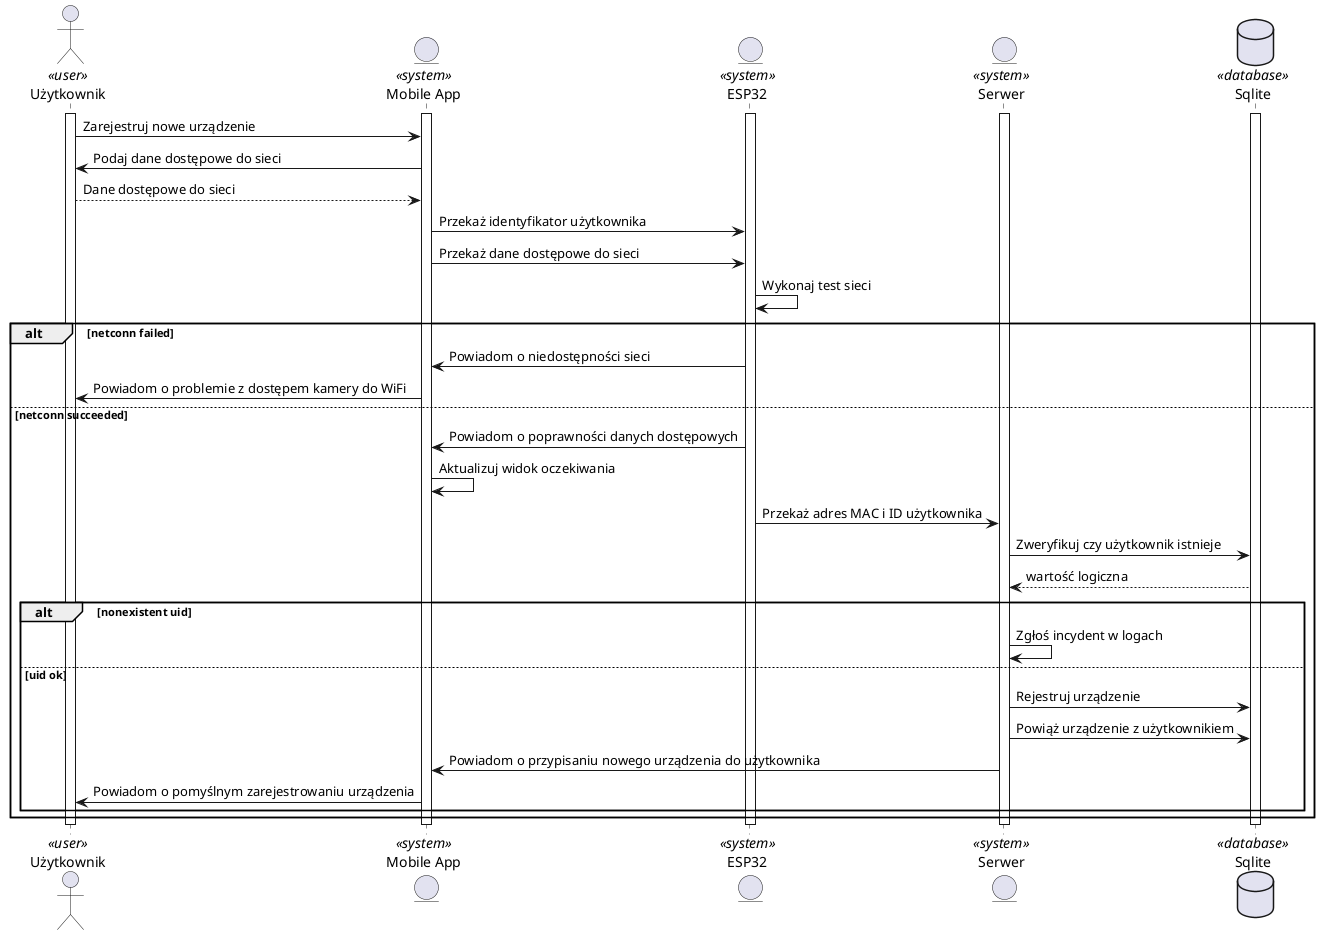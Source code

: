 @startuml

actor Użytkownik as User << user >> 
entity "Mobile App" as MobileApp << system >>
entity ESP32 as Esp32 << system >>
entity Serwer as Server << system >>
database Sqlite as Database << database >>

activate User
activate MobileApp
activate Esp32
activate Server
activate Database

'activate/deactivate with alts is pain in the a$$
'activate User
'activate MobileApp
User -> MobileApp : Zarejestruj nowe urządzenie
MobileApp -> User : Podaj dane dostępowe do sieci
User --> MobileApp : Dane dostępowe do sieci
'deactivate User
'activate Esp32
MobileApp -> Esp32 : Przekaż identyfikator użytkownika
MobileApp -> Esp32 : Przekaż dane dostępowe do sieci
'deactivate MobileApp
'deactivate Esp32
Esp32 -> Esp32 : Wykonaj test sieci
alt netconn failed
    'activate Server
    'activate MobileApp
    Esp32 -> MobileApp : Powiadom o niedostępności sieci
    'deactivate Esp32
    'activate User
    MobileApp -> User : Powiadom o problemie z dostępem kamery do WiFi
    'deactivate MobileApp
    'deactivate User
else netconn succeeded
    'activate Esp32
    'activate MobileApp
    Esp32 -> MobileApp : Powiadom o poprawności danych dostępowych
    'deactivate Esp32
    MobileApp -> MobileApp : Aktualizuj widok oczekiwania
    'deactivate MobileApp
    'activate Esp32
    Esp32 -> Server : Przekaż adres MAC i ID użytkownika
    'deactivate Esp32
    'activate Server
    'activate Database
    Server -> Database : Zweryfikuj czy użytkownik istnieje
    Database --> Server : wartość logiczna
    'deactivate Database
    'deactivate Server
    alt nonexistent uid
    	'activate Server
	Server -> Server : Zgłoś incydent w logach
	'deactivate Server
    else uid ok
    	'activate Server
    	'activate Database
    	Server -> Database : Rejestruj urządzenie
    	Server -> Database : Powiąż urządzenie z użytkownikiem
    	'deactivate Database
    	'activate MobileApp
    	Server -> MobileApp : Powiadom o przypisaniu nowego urządzenia do użytkownika
    	'deactivate Server
    	'activate User
    	MobileApp -> User : Powiadom o pomyślnym zarejestrowaniu urządzenia
    	'deactivate MobileApp
    	'deactivate User
    end
end

deactivate User
deactivate MobileApp
deactivate Esp32
deactivate Server
deactivate Database

@enduml
